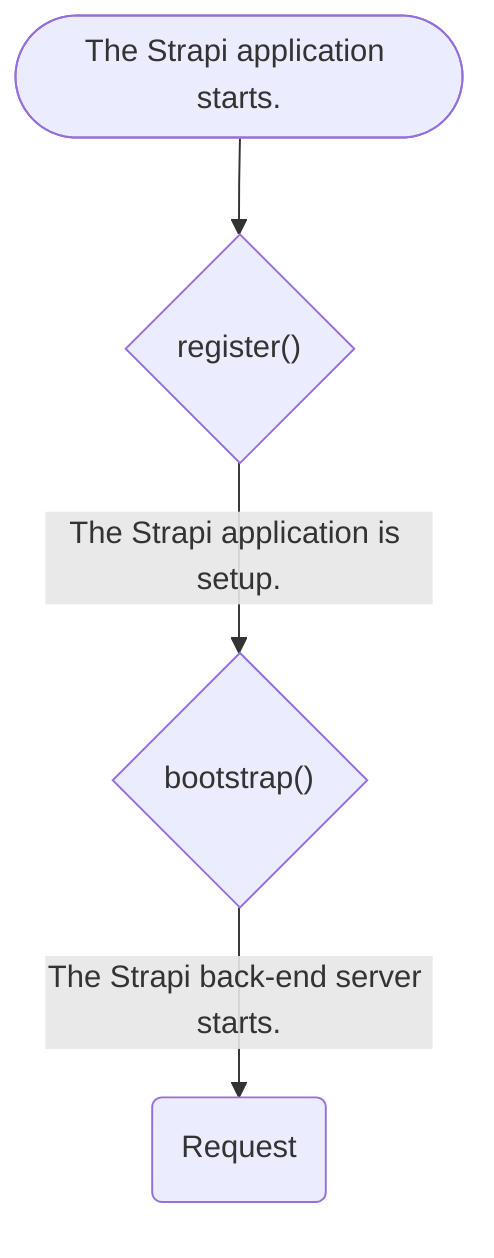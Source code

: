 flowchart TB
    A([The Strapi application starts.]) --> B{"register()"} 
    B -- The Strapi application is setup. --> C
    C{"bootstrap()"} -- The Strapi back-end server starts. --> D
    D(Request)
    D
    click B "#register"
    click C "#bootstrap"
    click D "/cms/backend-customization/requests-responses"